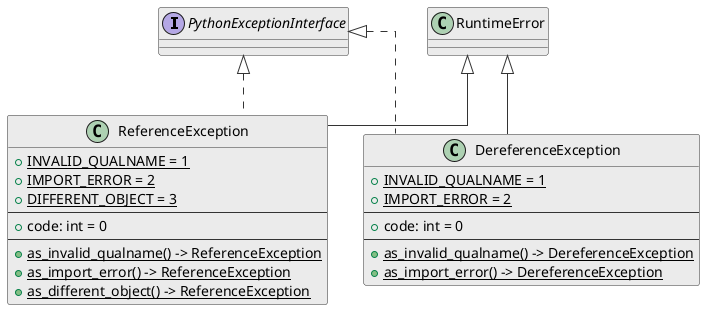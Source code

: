 @startuml

skinparam class {
  BackgroundColor #ebebeb
  ArrowColor      #333
  BorderColor     #333
}

skinparam lineType ortho

interface PythonExceptionInterface {}

class ReferenceException extends RuntimeError implements PythonExceptionInterface  {
  + {static} INVALID_QUALNAME = 1
  + {static} IMPORT_ERROR = 2
  + {static} DIFFERENT_OBJECT = 3
  ---
  + code: int = 0
  ---
  + {static} as_invalid_qualname() -> ReferenceException
  + {static} as_import_error() -> ReferenceException
  + {static} as_different_object() -> ReferenceException
}

class DereferenceException extends RuntimeError implements PythonExceptionInterface{
  + {static} INVALID_QUALNAME = 1
  + {static} IMPORT_ERROR = 2
  ---
  + code: int = 0
  ---
  + {static} as_invalid_qualname() -> DereferenceException
  + {static} as_import_error() -> DereferenceException
}
@enduml
